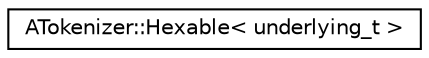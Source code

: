 digraph "Graphical Class Hierarchy"
{
 // LATEX_PDF_SIZE
  edge [fontname="Helvetica",fontsize="10",labelfontname="Helvetica",labelfontsize="10"];
  node [fontname="Helvetica",fontsize="10",shape=record];
  rankdir="LR";
  Node0 [label="ATokenizer::Hexable\< underlying_t \>",height=0.2,width=0.4,color="black", fillcolor="white", style="filled",URL="$structATokenizer_1_1Hexable.html",tooltip="Reads unsigned integer number + flag the read value is marked as hex (prefixed with 0x)"];
}
